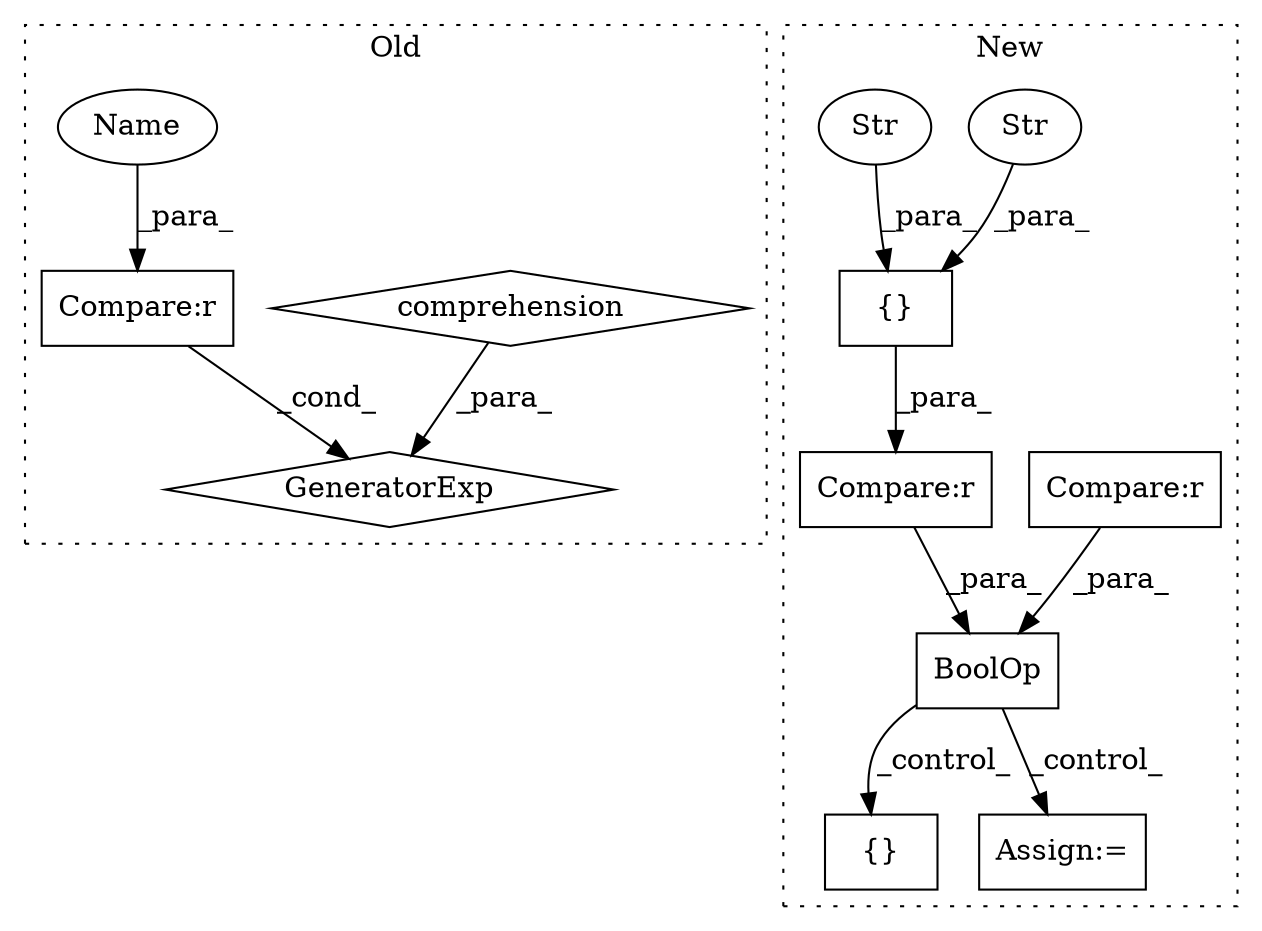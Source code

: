 digraph G {
subgraph cluster0 {
1 [label="GeneratorExp" a="55" s="2776" l="20" shape="diamond"];
4 [label="comprehension" a="45" s="2785" l="3" shape="diamond"];
5 [label="Compare:r" a="40" s="2777" l="7" shape="box"];
12 [label="Name" a="87" s="2777" l="1" shape="ellipse"];
label = "Old";
style="dotted";
}
subgraph cluster1 {
2 [label="BoolOp" a="72" s="4565" l="68" shape="box"];
3 [label="Compare:r" a="40" s="4565" l="18" shape="box"];
6 [label="{}" a="59" s="4606,4632" l="1,0" shape="box"];
7 [label="Str" a="66" s="4625" l="7" shape="ellipse"];
8 [label="Str" a="66" s="4616" l="7" shape="ellipse"];
9 [label="{}" a="59" s="5495,5518" l="1,0" shape="box"];
10 [label="Compare:r" a="40" s="4588" l="45" shape="box"];
11 [label="Assign:=" a="68" s="5258" l="3" shape="box"];
label = "New";
style="dotted";
}
2 -> 11 [label="_control_"];
2 -> 9 [label="_control_"];
3 -> 2 [label="_para_"];
4 -> 1 [label="_para_"];
5 -> 1 [label="_cond_"];
6 -> 10 [label="_para_"];
7 -> 6 [label="_para_"];
8 -> 6 [label="_para_"];
10 -> 2 [label="_para_"];
12 -> 5 [label="_para_"];
}